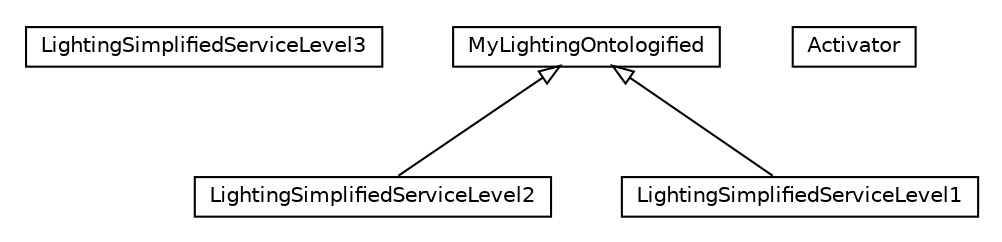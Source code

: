#!/usr/local/bin/dot
#
# Class diagram 
# Generated by UMLGraph version R5_6-24-gf6e263 (http://www.umlgraph.org/)
#

digraph G {
	edge [fontname="Helvetica",fontsize=10,labelfontname="Helvetica",labelfontsize=10];
	node [fontname="Helvetica",fontsize=10,shape=plaintext];
	nodesep=0.25;
	ranksep=0.5;
	// org.universAAL.samples.lighting.server_simple.LightingSimplifiedServiceLevel3
	c4420 [label=<<table title="org.universAAL.samples.lighting.server_simple.LightingSimplifiedServiceLevel3" border="0" cellborder="1" cellspacing="0" cellpadding="2" port="p" href="./LightingSimplifiedServiceLevel3.html">
		<tr><td><table border="0" cellspacing="0" cellpadding="1">
<tr><td align="center" balign="center"> LightingSimplifiedServiceLevel3 </td></tr>
		</table></td></tr>
		</table>>, URL="./LightingSimplifiedServiceLevel3.html", fontname="Helvetica", fontcolor="black", fontsize=10.0];
	// org.universAAL.samples.lighting.server_simple.LightingSimplifiedServiceLevel2
	c4421 [label=<<table title="org.universAAL.samples.lighting.server_simple.LightingSimplifiedServiceLevel2" border="0" cellborder="1" cellspacing="0" cellpadding="2" port="p" href="./LightingSimplifiedServiceLevel2.html">
		<tr><td><table border="0" cellspacing="0" cellpadding="1">
<tr><td align="center" balign="center"> LightingSimplifiedServiceLevel2 </td></tr>
		</table></td></tr>
		</table>>, URL="./LightingSimplifiedServiceLevel2.html", fontname="Helvetica", fontcolor="black", fontsize=10.0];
	// org.universAAL.samples.lighting.server_simple.Activator
	c4422 [label=<<table title="org.universAAL.samples.lighting.server_simple.Activator" border="0" cellborder="1" cellspacing="0" cellpadding="2" port="p" href="./Activator.html">
		<tr><td><table border="0" cellspacing="0" cellpadding="1">
<tr><td align="center" balign="center"> Activator </td></tr>
		</table></td></tr>
		</table>>, URL="./Activator.html", fontname="Helvetica", fontcolor="black", fontsize=10.0];
	// org.universAAL.samples.lighting.server_simple.MyLightingOntologified
	c4423 [label=<<table title="org.universAAL.samples.lighting.server_simple.MyLightingOntologified" border="0" cellborder="1" cellspacing="0" cellpadding="2" port="p" href="./MyLightingOntologified.html">
		<tr><td><table border="0" cellspacing="0" cellpadding="1">
<tr><td align="center" balign="center"> MyLightingOntologified </td></tr>
		</table></td></tr>
		</table>>, URL="./MyLightingOntologified.html", fontname="Helvetica", fontcolor="black", fontsize=10.0];
	// org.universAAL.samples.lighting.server_simple.LightingSimplifiedServiceLevel1
	c4424 [label=<<table title="org.universAAL.samples.lighting.server_simple.LightingSimplifiedServiceLevel1" border="0" cellborder="1" cellspacing="0" cellpadding="2" port="p" href="./LightingSimplifiedServiceLevel1.html">
		<tr><td><table border="0" cellspacing="0" cellpadding="1">
<tr><td align="center" balign="center"> LightingSimplifiedServiceLevel1 </td></tr>
		</table></td></tr>
		</table>>, URL="./LightingSimplifiedServiceLevel1.html", fontname="Helvetica", fontcolor="black", fontsize=10.0];
	//org.universAAL.samples.lighting.server_simple.LightingSimplifiedServiceLevel2 extends org.universAAL.samples.lighting.server_simple.MyLightingOntologified
	c4423:p -> c4421:p [dir=back,arrowtail=empty];
	//org.universAAL.samples.lighting.server_simple.LightingSimplifiedServiceLevel1 extends org.universAAL.samples.lighting.server_simple.MyLightingOntologified
	c4423:p -> c4424:p [dir=back,arrowtail=empty];
}

